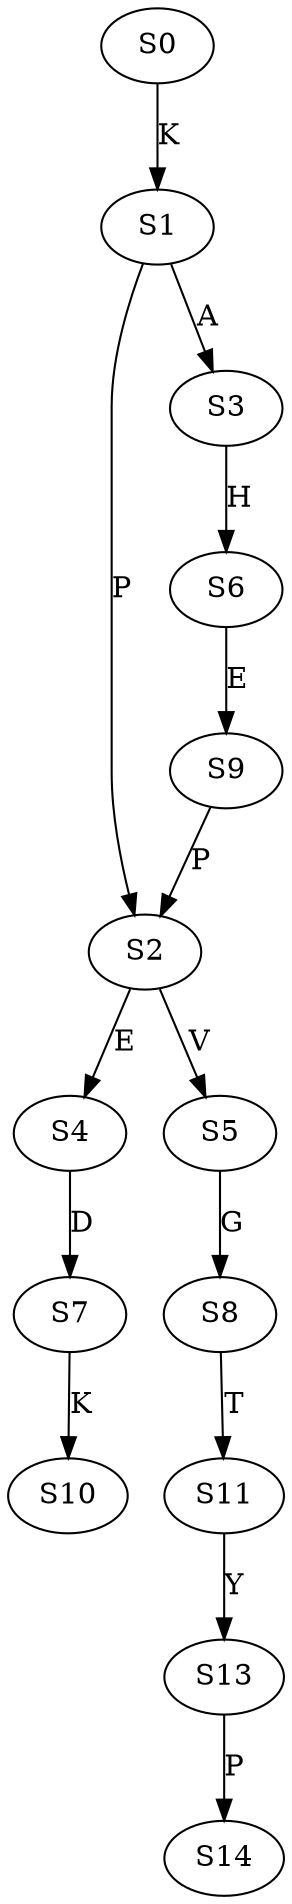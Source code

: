 strict digraph  {
	S0 -> S1 [ label = K ];
	S1 -> S2 [ label = P ];
	S1 -> S3 [ label = A ];
	S2 -> S4 [ label = E ];
	S2 -> S5 [ label = V ];
	S3 -> S6 [ label = H ];
	S4 -> S7 [ label = D ];
	S5 -> S8 [ label = G ];
	S6 -> S9 [ label = E ];
	S7 -> S10 [ label = K ];
	S8 -> S11 [ label = T ];
	S9 -> S2 [ label = P ];
	S11 -> S13 [ label = Y ];
	S13 -> S14 [ label = P ];
}
